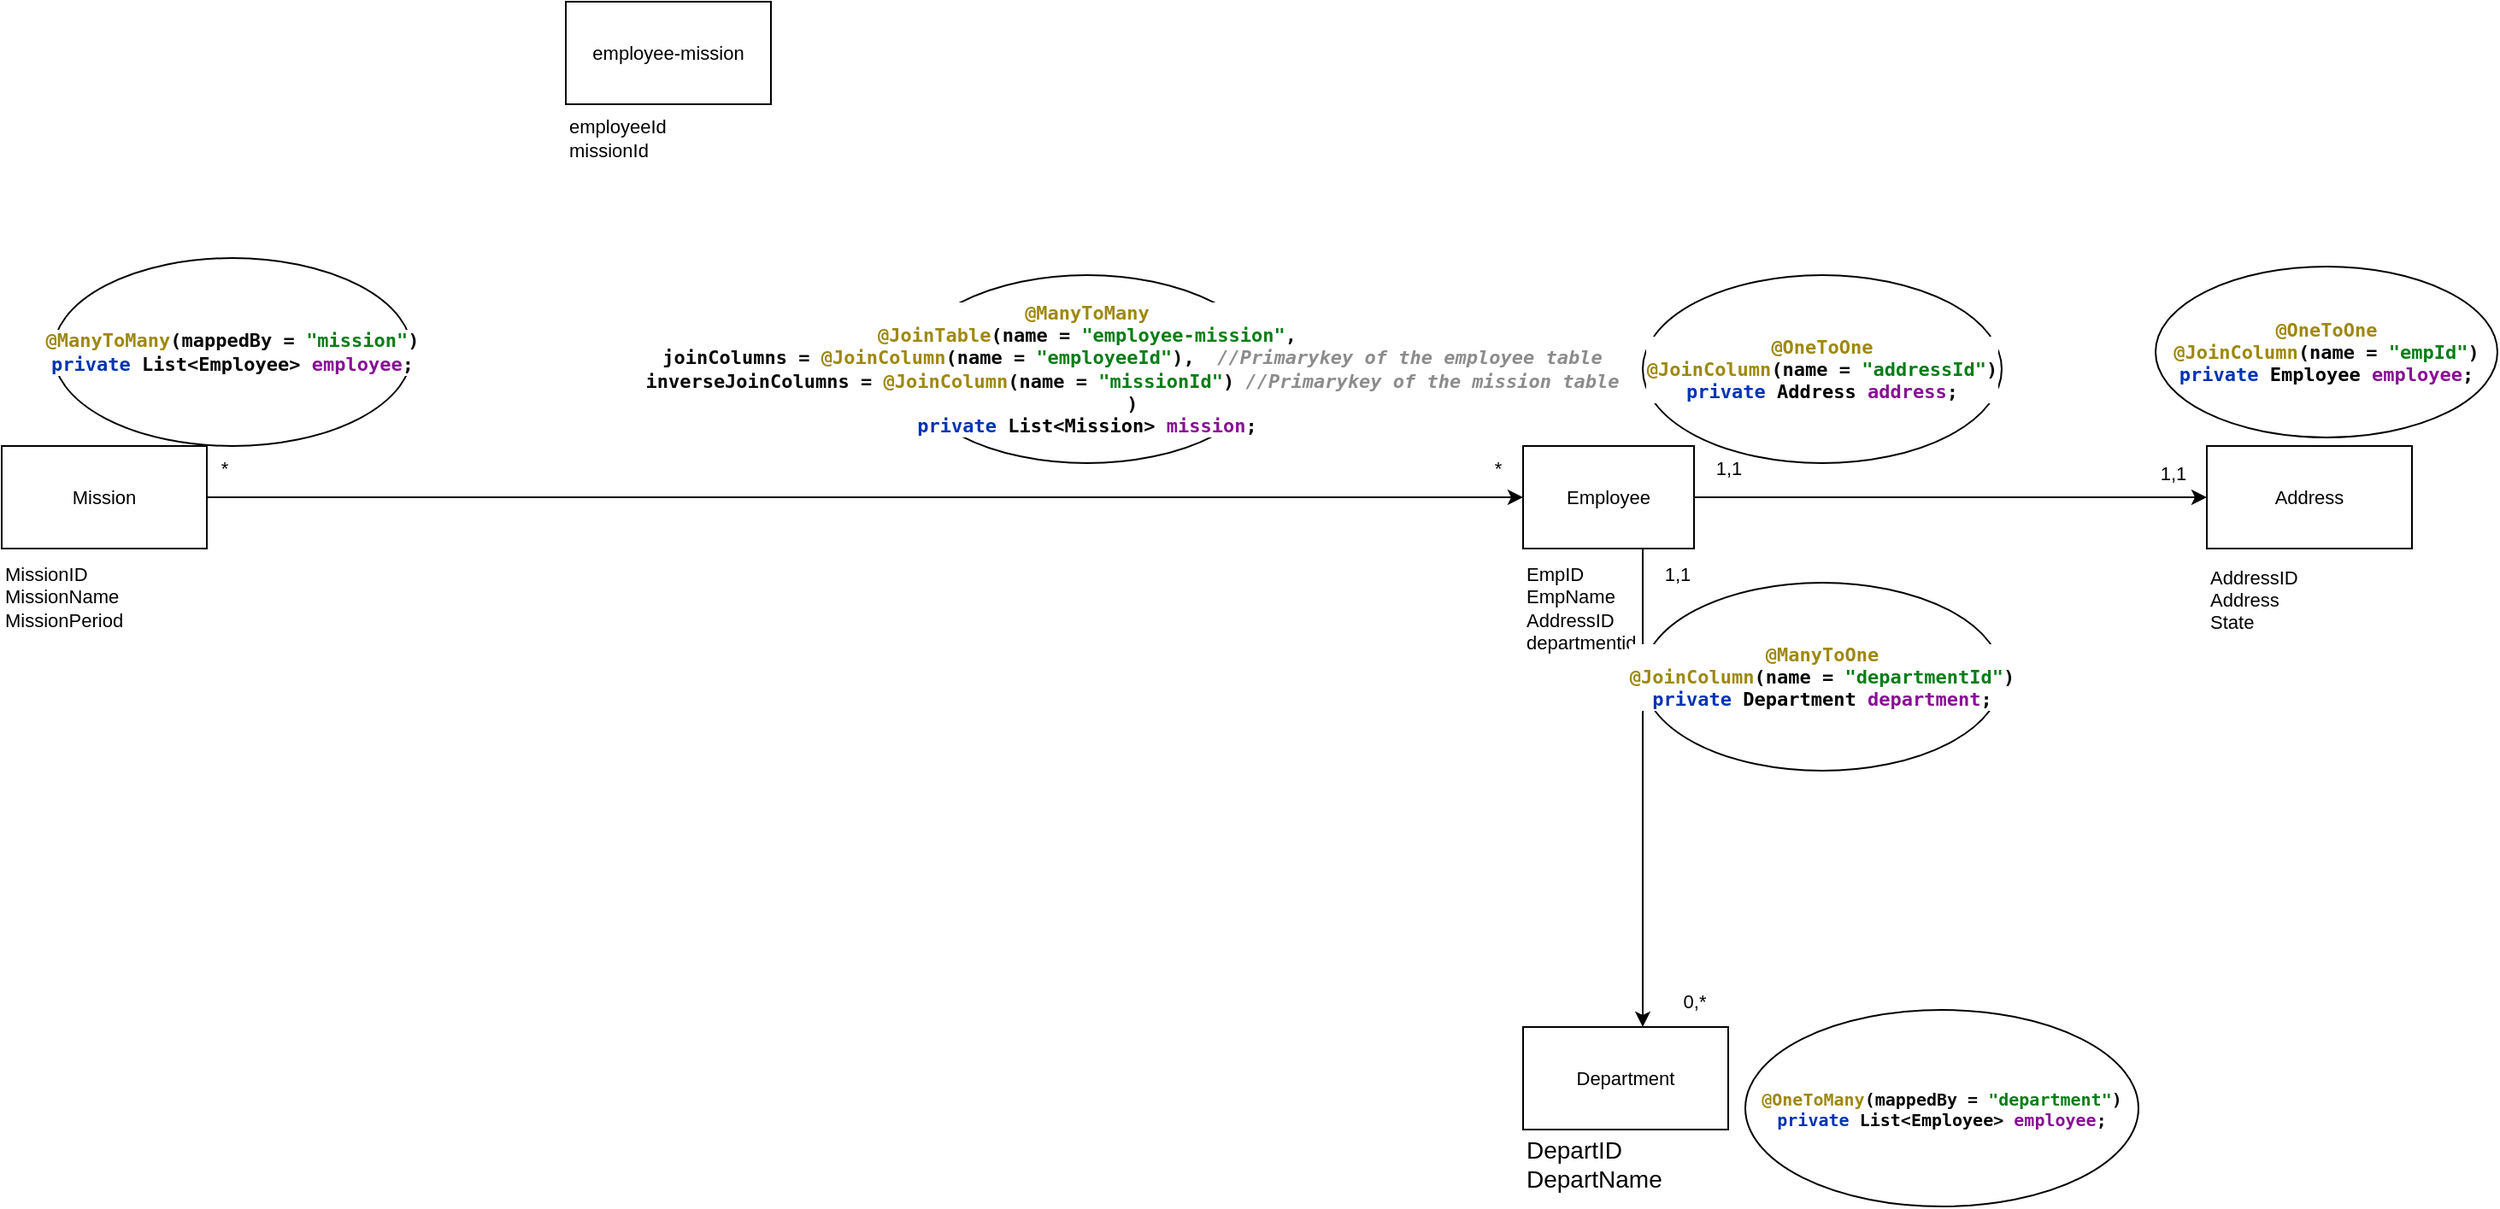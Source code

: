 <mxfile version="24.7.8">
  <diagram name="Page-1" id="xxiNoBbLBxkhlH0N1M7q">
    <mxGraphModel dx="1313" dy="776" grid="1" gridSize="10" guides="1" tooltips="1" connect="1" arrows="1" fold="1" page="1" pageScale="1" pageWidth="3300" pageHeight="4681" math="0" shadow="0">
      <root>
        <mxCell id="0" />
        <mxCell id="1" parent="0" />
        <mxCell id="uTup5cEviiAzuRJx-CWJ-3" style="edgeStyle=orthogonalEdgeStyle;rounded=0;orthogonalLoop=1;jettySize=auto;html=1;entryX=0;entryY=0.5;entryDx=0;entryDy=0;fontSize=11;" edge="1" parent="1" source="uTup5cEviiAzuRJx-CWJ-1" target="uTup5cEviiAzuRJx-CWJ-2">
          <mxGeometry relative="1" as="geometry" />
        </mxCell>
        <mxCell id="uTup5cEviiAzuRJx-CWJ-12" style="edgeStyle=orthogonalEdgeStyle;rounded=0;orthogonalLoop=1;jettySize=auto;html=1;fontSize=11;" edge="1" parent="1" source="uTup5cEviiAzuRJx-CWJ-1" target="uTup5cEviiAzuRJx-CWJ-9">
          <mxGeometry relative="1" as="geometry">
            <mxPoint x="1040" y="1270" as="targetPoint" />
            <Array as="points">
              <mxPoint x="1130" y="1190" />
              <mxPoint x="1130" y="1190" />
            </Array>
          </mxGeometry>
        </mxCell>
        <mxCell id="uTup5cEviiAzuRJx-CWJ-1" value="Employee" style="rounded=0;whiteSpace=wrap;html=1;fontSize=11;" vertex="1" parent="1">
          <mxGeometry x="1060" y="1030" width="100" height="60" as="geometry" />
        </mxCell>
        <mxCell id="uTup5cEviiAzuRJx-CWJ-2" value="Address" style="rounded=0;whiteSpace=wrap;html=1;fontSize=11;" vertex="1" parent="1">
          <mxGeometry x="1460" y="1030" width="120" height="60" as="geometry" />
        </mxCell>
        <mxCell id="uTup5cEviiAzuRJx-CWJ-4" value="EmpID&lt;div style=&quot;font-size: 11px;&quot;&gt;EmpName&lt;/div&gt;&lt;div style=&quot;font-size: 11px;&quot;&gt;AddressID&lt;/div&gt;&lt;div style=&quot;font-size: 11px;&quot;&gt;departmentid&lt;/div&gt;" style="text;html=1;align=left;verticalAlign=middle;whiteSpace=wrap;rounded=0;fontSize=11;" vertex="1" parent="1">
          <mxGeometry x="1060" y="1110" width="60" height="30" as="geometry" />
        </mxCell>
        <mxCell id="uTup5cEviiAzuRJx-CWJ-5" value="AddressID&lt;div style=&quot;font-size: 11px;&quot;&gt;Address&lt;/div&gt;&lt;div style=&quot;font-size: 11px;&quot;&gt;State&lt;/div&gt;" style="text;html=1;align=left;verticalAlign=middle;resizable=0;points=[];autosize=1;strokeColor=none;fillColor=none;fontSize=11;" vertex="1" parent="1">
          <mxGeometry x="1460" y="1095" width="70" height="50" as="geometry" />
        </mxCell>
        <mxCell id="uTup5cEviiAzuRJx-CWJ-6" value="1,1&lt;div style=&quot;font-size: 11px;&quot;&gt;&lt;br style=&quot;font-size: 11px;&quot;&gt;&lt;/div&gt;" style="text;html=1;align=center;verticalAlign=middle;resizable=0;points=[];autosize=1;strokeColor=none;fillColor=none;fontSize=11;" vertex="1" parent="1">
          <mxGeometry x="1160" y="1030" width="40" height="40" as="geometry" />
        </mxCell>
        <mxCell id="uTup5cEviiAzuRJx-CWJ-7" value="1,1&lt;div style=&quot;font-size: 11px;&quot;&gt;&lt;br style=&quot;font-size: 11px;&quot;&gt;&lt;/div&gt;" style="text;html=1;align=center;verticalAlign=middle;resizable=0;points=[];autosize=1;strokeColor=none;fillColor=none;fontSize=11;" vertex="1" parent="1">
          <mxGeometry x="1420" y="1033" width="40" height="40" as="geometry" />
        </mxCell>
        <mxCell id="uTup5cEviiAzuRJx-CWJ-13" style="edgeStyle=orthogonalEdgeStyle;rounded=0;orthogonalLoop=1;jettySize=auto;html=1;fontSize=11;" edge="1" parent="1" source="uTup5cEviiAzuRJx-CWJ-8" target="uTup5cEviiAzuRJx-CWJ-1">
          <mxGeometry relative="1" as="geometry" />
        </mxCell>
        <mxCell id="uTup5cEviiAzuRJx-CWJ-8" value="Mission" style="rounded=0;whiteSpace=wrap;html=1;fontSize=11;" vertex="1" parent="1">
          <mxGeometry x="170" y="1030" width="120" height="60" as="geometry" />
        </mxCell>
        <mxCell id="uTup5cEviiAzuRJx-CWJ-9" value="Department" style="rounded=0;whiteSpace=wrap;html=1;fontSize=11;" vertex="1" parent="1">
          <mxGeometry x="1060" y="1370" width="120" height="60" as="geometry" />
        </mxCell>
        <mxCell id="uTup5cEviiAzuRJx-CWJ-11" value="DepartID&lt;div style=&quot;font-size: 14px;&quot;&gt;DepartName&lt;/div&gt;" style="text;html=1;align=left;verticalAlign=middle;resizable=0;points=[];autosize=1;strokeColor=none;fillColor=none;fontSize=14;" vertex="1" parent="1">
          <mxGeometry x="1060" y="1425" width="100" height="50" as="geometry" />
        </mxCell>
        <mxCell id="uTup5cEviiAzuRJx-CWJ-14" value="*" style="text;html=1;align=center;verticalAlign=middle;resizable=0;points=[];autosize=1;strokeColor=none;fillColor=none;fontSize=11;" vertex="1" parent="1">
          <mxGeometry x="285" y="1028" width="30" height="30" as="geometry" />
        </mxCell>
        <mxCell id="uTup5cEviiAzuRJx-CWJ-15" value="*" style="text;html=1;align=center;verticalAlign=middle;resizable=0;points=[];autosize=1;strokeColor=none;fillColor=none;fontSize=11;" vertex="1" parent="1">
          <mxGeometry x="1030" y="1028" width="30" height="30" as="geometry" />
        </mxCell>
        <mxCell id="uTup5cEviiAzuRJx-CWJ-16" value="1,1" style="text;html=1;align=center;verticalAlign=middle;resizable=0;points=[];autosize=1;strokeColor=none;fillColor=none;fontSize=11;" vertex="1" parent="1">
          <mxGeometry x="1130" y="1090" width="40" height="30" as="geometry" />
        </mxCell>
        <mxCell id="uTup5cEviiAzuRJx-CWJ-17" value="0,*" style="text;html=1;align=center;verticalAlign=middle;resizable=0;points=[];autosize=1;strokeColor=none;fillColor=none;fontSize=11;" vertex="1" parent="1">
          <mxGeometry x="1140" y="1340" width="40" height="30" as="geometry" />
        </mxCell>
        <mxCell id="uTup5cEviiAzuRJx-CWJ-18" value="MissionID&lt;div style=&quot;font-size: 11px;&quot;&gt;MissionName&lt;/div&gt;&lt;div style=&quot;font-size: 11px;&quot;&gt;MissionPeriod&lt;/div&gt;&lt;div style=&quot;font-size: 11px;&quot;&gt;&lt;br style=&quot;font-size: 11px;&quot;&gt;&lt;/div&gt;" style="text;html=1;align=left;verticalAlign=middle;resizable=0;points=[];autosize=1;strokeColor=none;fillColor=none;fontSize=11;" vertex="1" parent="1">
          <mxGeometry x="170" y="1090" width="90" height="70" as="geometry" />
        </mxCell>
        <mxCell id="uTup5cEviiAzuRJx-CWJ-19" value="&lt;div style=&quot;background-color: rgb(255, 255, 255); color: rgb(8, 8, 8); font-size: 11px;&quot;&gt;&lt;pre style=&quot;font-family: &amp;quot;JetBrains Mono&amp;quot;, monospace; font-size: 11px;&quot;&gt;&lt;b style=&quot;font-size: 11px;&quot;&gt;&lt;span style=&quot;color: rgb(158, 136, 13); font-size: 11px;&quot;&gt;@OneToOne&lt;br style=&quot;font-size: 11px;&quot;&gt;&lt;/span&gt;&lt;span style=&quot;color: rgb(158, 136, 13); font-size: 11px;&quot;&gt;@JoinColumn&lt;/span&gt;(name = &lt;span style=&quot;color: rgb(6, 125, 23); font-size: 11px;&quot;&gt;&quot;empId&quot;&lt;/span&gt;)&lt;br style=&quot;font-size: 11px;&quot;&gt;&lt;span style=&quot;color: rgb(0, 51, 179); font-size: 11px;&quot;&gt;private &lt;/span&gt;&lt;span style=&quot;color: rgb(0, 0, 0); font-size: 11px;&quot;&gt;Employee &lt;/span&gt;&lt;span style=&quot;color: rgb(135, 16, 148); font-size: 11px;&quot;&gt;employee&lt;/span&gt;;&lt;/b&gt;&lt;/pre&gt;&lt;/div&gt;" style="ellipse;whiteSpace=wrap;html=1;align=center;fontSize=11;" vertex="1" parent="1">
          <mxGeometry x="1430" y="925" width="200" height="100" as="geometry" />
        </mxCell>
        <mxCell id="uTup5cEviiAzuRJx-CWJ-20" value="&lt;div style=&quot;background-color: rgb(255, 255, 255); color: rgb(8, 8, 8); font-size: 11px;&quot;&gt;&lt;pre style=&quot;font-family: &amp;quot;JetBrains Mono&amp;quot;, monospace; font-size: 11px;&quot;&gt;&lt;div style=&quot;font-size: 11px;&quot;&gt;&lt;pre style=&quot;font-family: &amp;quot;JetBrains Mono&amp;quot;, monospace; font-size: 11px;&quot;&gt;&lt;b style=&quot;font-size: 11px;&quot;&gt;&lt;span style=&quot;color: rgb(158, 136, 13); font-size: 11px;&quot;&gt;@OneToOne&lt;br style=&quot;font-size: 11px;&quot;&gt;&lt;/span&gt;&lt;span style=&quot;color: rgb(158, 136, 13); font-size: 11px;&quot;&gt;@JoinColumn&lt;/span&gt;(name = &lt;span style=&quot;color: rgb(6, 125, 23); font-size: 11px;&quot;&gt;&quot;addressId&quot;&lt;/span&gt;)&lt;br style=&quot;font-size: 11px;&quot;&gt;&lt;span style=&quot;color: rgb(0, 51, 179); font-size: 11px;&quot;&gt;private &lt;/span&gt;&lt;span style=&quot;color: rgb(0, 0, 0); font-size: 11px;&quot;&gt;Address &lt;/span&gt;&lt;span style=&quot;color: rgb(135, 16, 148); font-size: 11px;&quot;&gt;address&lt;/span&gt;;&lt;/b&gt;&lt;/pre&gt;&lt;/div&gt;&lt;/pre&gt;&lt;/div&gt;" style="ellipse;whiteSpace=wrap;html=1;align=center;fontSize=11;" vertex="1" parent="1">
          <mxGeometry x="1130" y="930" width="210" height="110" as="geometry" />
        </mxCell>
        <mxCell id="uTup5cEviiAzuRJx-CWJ-21" value="&lt;div style=&quot;background-color: rgb(255, 255, 255); color: rgb(8, 8, 8); font-size: 11px;&quot;&gt;&lt;pre style=&quot;font-family: &amp;quot;JetBrains Mono&amp;quot;, monospace; font-size: 11px;&quot;&gt;&lt;div style=&quot;font-size: 11px;&quot;&gt;&lt;pre style=&quot;font-family: &amp;quot;JetBrains Mono&amp;quot;, monospace; font-size: 11px;&quot;&gt;&lt;div style=&quot;font-size: 11px;&quot;&gt;&lt;pre style=&quot;font-family: &amp;quot;JetBrains Mono&amp;quot;, monospace; font-size: 11px;&quot;&gt;&lt;b style=&quot;font-size: 11px;&quot;&gt;&lt;span style=&quot;color: rgb(158, 136, 13); font-size: 11px;&quot;&gt;@ManyToMany&lt;/span&gt;(mappedBy = &lt;span style=&quot;color: rgb(6, 125, 23); font-size: 11px;&quot;&gt;&quot;mission&quot;&lt;/span&gt;)&lt;br style=&quot;font-size: 11px;&quot;&gt;&lt;span style=&quot;color: rgb(0, 51, 179); font-size: 11px;&quot;&gt;private &lt;/span&gt;&lt;span style=&quot;color: rgb(0, 0, 0); font-size: 11px;&quot;&gt;List&lt;/span&gt;&amp;lt;&lt;span style=&quot;color: rgb(0, 0, 0); font-size: 11px;&quot;&gt;Employee&lt;/span&gt;&amp;gt; &lt;span style=&quot;color: rgb(135, 16, 148); font-size: 11px;&quot;&gt;employee&lt;/span&gt;;&lt;/b&gt;&lt;/pre&gt;&lt;/div&gt;&lt;/pre&gt;&lt;/div&gt;&lt;/pre&gt;&lt;/div&gt;" style="ellipse;whiteSpace=wrap;html=1;align=center;fontSize=11;" vertex="1" parent="1">
          <mxGeometry x="200" y="920" width="210" height="110" as="geometry" />
        </mxCell>
        <mxCell id="uTup5cEviiAzuRJx-CWJ-22" value="&lt;div style=&quot;background-color: rgb(255, 255, 255); color: rgb(8, 8, 8); font-size: 12px;&quot;&gt;&lt;pre style=&quot;font-family: &amp;quot;JetBrains Mono&amp;quot;, monospace; font-size: 12px;&quot;&gt;&lt;div style=&quot;font-size: 10px;&quot;&gt;&lt;pre style=&quot;font-family: &amp;quot;JetBrains Mono&amp;quot;, monospace;&quot;&gt;&lt;div style=&quot;&quot;&gt;&lt;pre style=&quot;font-family: &amp;quot;JetBrains Mono&amp;quot;, monospace;&quot;&gt;&lt;b&gt;&lt;span style=&quot;color:#9e880d;&quot;&gt;@OneToMany&lt;/span&gt;(mappedBy = &lt;span style=&quot;color:#067d17;&quot;&gt;&quot;department&quot;&lt;/span&gt;)&lt;br&gt;&lt;span style=&quot;color:#0033b3;&quot;&gt;private &lt;/span&gt;&lt;span style=&quot;color:#000000;&quot;&gt;List&lt;/span&gt;&amp;lt;&lt;span style=&quot;color:#000000;&quot;&gt;Employee&lt;/span&gt;&amp;gt; &lt;span style=&quot;color:#871094;&quot;&gt;employee&lt;/span&gt;;&lt;/b&gt;&lt;/pre&gt;&lt;/div&gt;&lt;/pre&gt;&lt;/div&gt;&lt;/pre&gt;&lt;/div&gt;" style="ellipse;whiteSpace=wrap;html=1;align=center;fontSize=12;" vertex="1" parent="1">
          <mxGeometry x="1190" y="1360" width="230" height="115" as="geometry" />
        </mxCell>
        <mxCell id="uTup5cEviiAzuRJx-CWJ-23" value="&lt;div style=&quot;background-color: rgb(255, 255, 255); color: rgb(8, 8, 8); font-size: 11px;&quot;&gt;&lt;pre style=&quot;font-family: &amp;quot;JetBrains Mono&amp;quot;, monospace; font-size: 11px;&quot;&gt;&lt;div style=&quot;font-size: 11px;&quot;&gt;&lt;pre style=&quot;font-family: &amp;quot;JetBrains Mono&amp;quot;, monospace; font-size: 11px;&quot;&gt;&lt;div style=&quot;font-size: 11px;&quot;&gt;&lt;pre style=&quot;font-family: &amp;quot;JetBrains Mono&amp;quot;, monospace; font-size: 11px;&quot;&gt;&lt;b style=&quot;font-size: 11px;&quot;&gt;&lt;span style=&quot;color: rgb(158, 136, 13); font-size: 11px;&quot;&gt;@ManyToOne&lt;br style=&quot;font-size: 11px;&quot;&gt;&lt;/span&gt;&lt;span style=&quot;color: rgb(158, 136, 13); font-size: 11px;&quot;&gt;@JoinColumn&lt;/span&gt;(name = &lt;span style=&quot;color: rgb(6, 125, 23); font-size: 11px;&quot;&gt;&quot;departmentId&quot;&lt;/span&gt;)&lt;br style=&quot;font-size: 11px;&quot;&gt;&lt;span style=&quot;color: rgb(0, 51, 179); font-size: 11px;&quot;&gt;private &lt;/span&gt;&lt;span style=&quot;color: rgb(0, 0, 0); font-size: 11px;&quot;&gt;Department &lt;/span&gt;&lt;span style=&quot;color: rgb(135, 16, 148); font-size: 11px;&quot;&gt;department&lt;/span&gt;;&lt;/b&gt;&lt;/pre&gt;&lt;/div&gt;&lt;/pre&gt;&lt;/div&gt;&lt;/pre&gt;&lt;/div&gt;" style="ellipse;whiteSpace=wrap;html=1;align=center;fontSize=11;" vertex="1" parent="1">
          <mxGeometry x="1130" y="1110" width="210" height="110" as="geometry" />
        </mxCell>
        <mxCell id="uTup5cEviiAzuRJx-CWJ-24" value="&lt;div style=&quot;background-color: rgb(255, 255, 255); color: rgb(8, 8, 8); font-size: 11px;&quot;&gt;&lt;pre style=&quot;font-family: &amp;quot;JetBrains Mono&amp;quot;, monospace; font-size: 11px;&quot;&gt;&lt;div style=&quot;font-size: 11px;&quot;&gt;&lt;pre style=&quot;font-family: &amp;quot;JetBrains Mono&amp;quot;, monospace; font-size: 11px;&quot;&gt;&lt;div style=&quot;font-size: 11px;&quot;&gt;&lt;pre style=&quot;font-family: &amp;quot;JetBrains Mono&amp;quot;, monospace; font-size: 11px;&quot;&gt;&lt;div style=&quot;font-size: 11px;&quot;&gt;&lt;pre style=&quot;font-family: &amp;quot;JetBrains Mono&amp;quot;, monospace; font-size: 11px;&quot;&gt;&lt;div style=&quot;font-size: 11px;&quot;&gt;&lt;pre style=&quot;font-family: &amp;quot;JetBrains Mono&amp;quot;, monospace; font-size: 11px;&quot;&gt;&lt;b style=&quot;font-size: 11px;&quot;&gt;&lt;span style=&quot;color: rgb(158, 136, 13); font-size: 11px;&quot;&gt;@ManyToMany&lt;br style=&quot;font-size: 11px;&quot;&gt;&lt;/span&gt;&lt;span style=&quot;color: rgb(158, 136, 13); font-size: 11px;&quot;&gt;@JoinTable&lt;/span&gt;(name = &lt;span style=&quot;color: rgb(6, 125, 23); font-size: 11px;&quot;&gt;&quot;employee-mission&quot;&lt;/span&gt;,&lt;br style=&quot;font-size: 11px;&quot;&gt;        joinColumns = &lt;span style=&quot;color: rgb(158, 136, 13); font-size: 11px;&quot;&gt;@JoinColumn&lt;/span&gt;(name = &lt;span style=&quot;color: rgb(6, 125, 23); font-size: 11px;&quot;&gt;&quot;employeeId&quot;&lt;/span&gt;),  &lt;span style=&quot;color: rgb(140, 140, 140); font-style: italic; font-size: 11px;&quot;&gt;//Primarykey of the employee table&lt;br style=&quot;font-size: 11px;&quot;&gt;&lt;/span&gt;&lt;span style=&quot;color: rgb(140, 140, 140); font-style: italic; font-size: 11px;&quot;&gt;        &lt;/span&gt;inverseJoinColumns = &lt;span style=&quot;color: rgb(158, 136, 13); font-size: 11px;&quot;&gt;@JoinColumn&lt;/span&gt;(name = &lt;span style=&quot;color: rgb(6, 125, 23); font-size: 11px;&quot;&gt;&quot;missionId&quot;&lt;/span&gt;) &lt;span style=&quot;color: rgb(140, 140, 140); font-style: italic; font-size: 11px;&quot;&gt;//Primarykey of the mission table&lt;br style=&quot;font-size: 11px;&quot;&gt;&lt;/span&gt;&lt;span style=&quot;color: rgb(140, 140, 140); font-style: italic; font-size: 11px;&quot;&gt;        &lt;/span&gt;)&lt;br style=&quot;font-size: 11px;&quot;&gt;&lt;span style=&quot;color: rgb(0, 51, 179); font-size: 11px;&quot;&gt;private &lt;/span&gt;&lt;span style=&quot;color: rgb(0, 0, 0); font-size: 11px;&quot;&gt;List&lt;/span&gt;&amp;lt;&lt;span style=&quot;color: rgb(0, 0, 0); font-size: 11px;&quot;&gt;Mission&lt;/span&gt;&amp;gt; &lt;span style=&quot;color: rgb(135, 16, 148); font-size: 11px;&quot;&gt;mission&lt;/span&gt;;&lt;/b&gt;&lt;/pre&gt;&lt;/div&gt;&lt;/pre&gt;&lt;/div&gt;&lt;/pre&gt;&lt;/div&gt;&lt;/pre&gt;&lt;/div&gt;&lt;/pre&gt;&lt;/div&gt;" style="ellipse;whiteSpace=wrap;html=1;align=center;fontSize=11;" vertex="1" parent="1">
          <mxGeometry x="700" y="930" width="210" height="110" as="geometry" />
        </mxCell>
        <mxCell id="uTup5cEviiAzuRJx-CWJ-25" value="&lt;span style=&quot;font-size: 11px;&quot;&gt;employee-mission&lt;/span&gt;" style="rounded=0;whiteSpace=wrap;html=1;fontSize=11;" vertex="1" parent="1">
          <mxGeometry x="500" y="770" width="120" height="60" as="geometry" />
        </mxCell>
        <mxCell id="uTup5cEviiAzuRJx-CWJ-26" value="&lt;font style=&quot;font-size: 11px;&quot;&gt;employeeId&lt;/font&gt;&lt;div style=&quot;font-size: 11px;&quot;&gt;&lt;font style=&quot;font-size: 11px;&quot;&gt;missionId&lt;/font&gt;&lt;/div&gt;" style="text;html=1;align=left;verticalAlign=middle;resizable=0;points=[];autosize=1;strokeColor=none;fillColor=none;fontSize=11;" vertex="1" parent="1">
          <mxGeometry x="500" y="830" width="80" height="40" as="geometry" />
        </mxCell>
      </root>
    </mxGraphModel>
  </diagram>
</mxfile>
